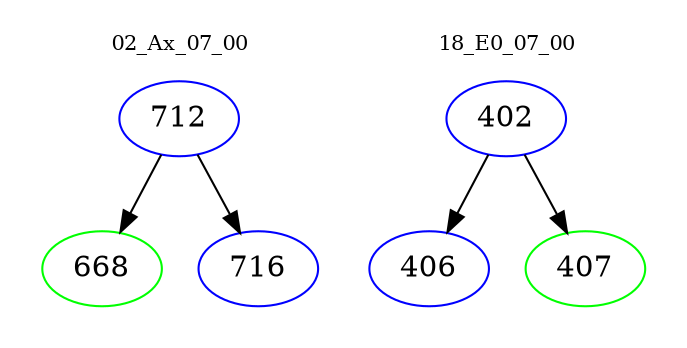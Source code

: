 digraph{
subgraph cluster_0 {
color = white
label = "02_Ax_07_00";
fontsize=10;
T0_712 [label="712", color="blue"]
T0_712 -> T0_668 [color="black"]
T0_668 [label="668", color="green"]
T0_712 -> T0_716 [color="black"]
T0_716 [label="716", color="blue"]
}
subgraph cluster_1 {
color = white
label = "18_E0_07_00";
fontsize=10;
T1_402 [label="402", color="blue"]
T1_402 -> T1_406 [color="black"]
T1_406 [label="406", color="blue"]
T1_402 -> T1_407 [color="black"]
T1_407 [label="407", color="green"]
}
}
